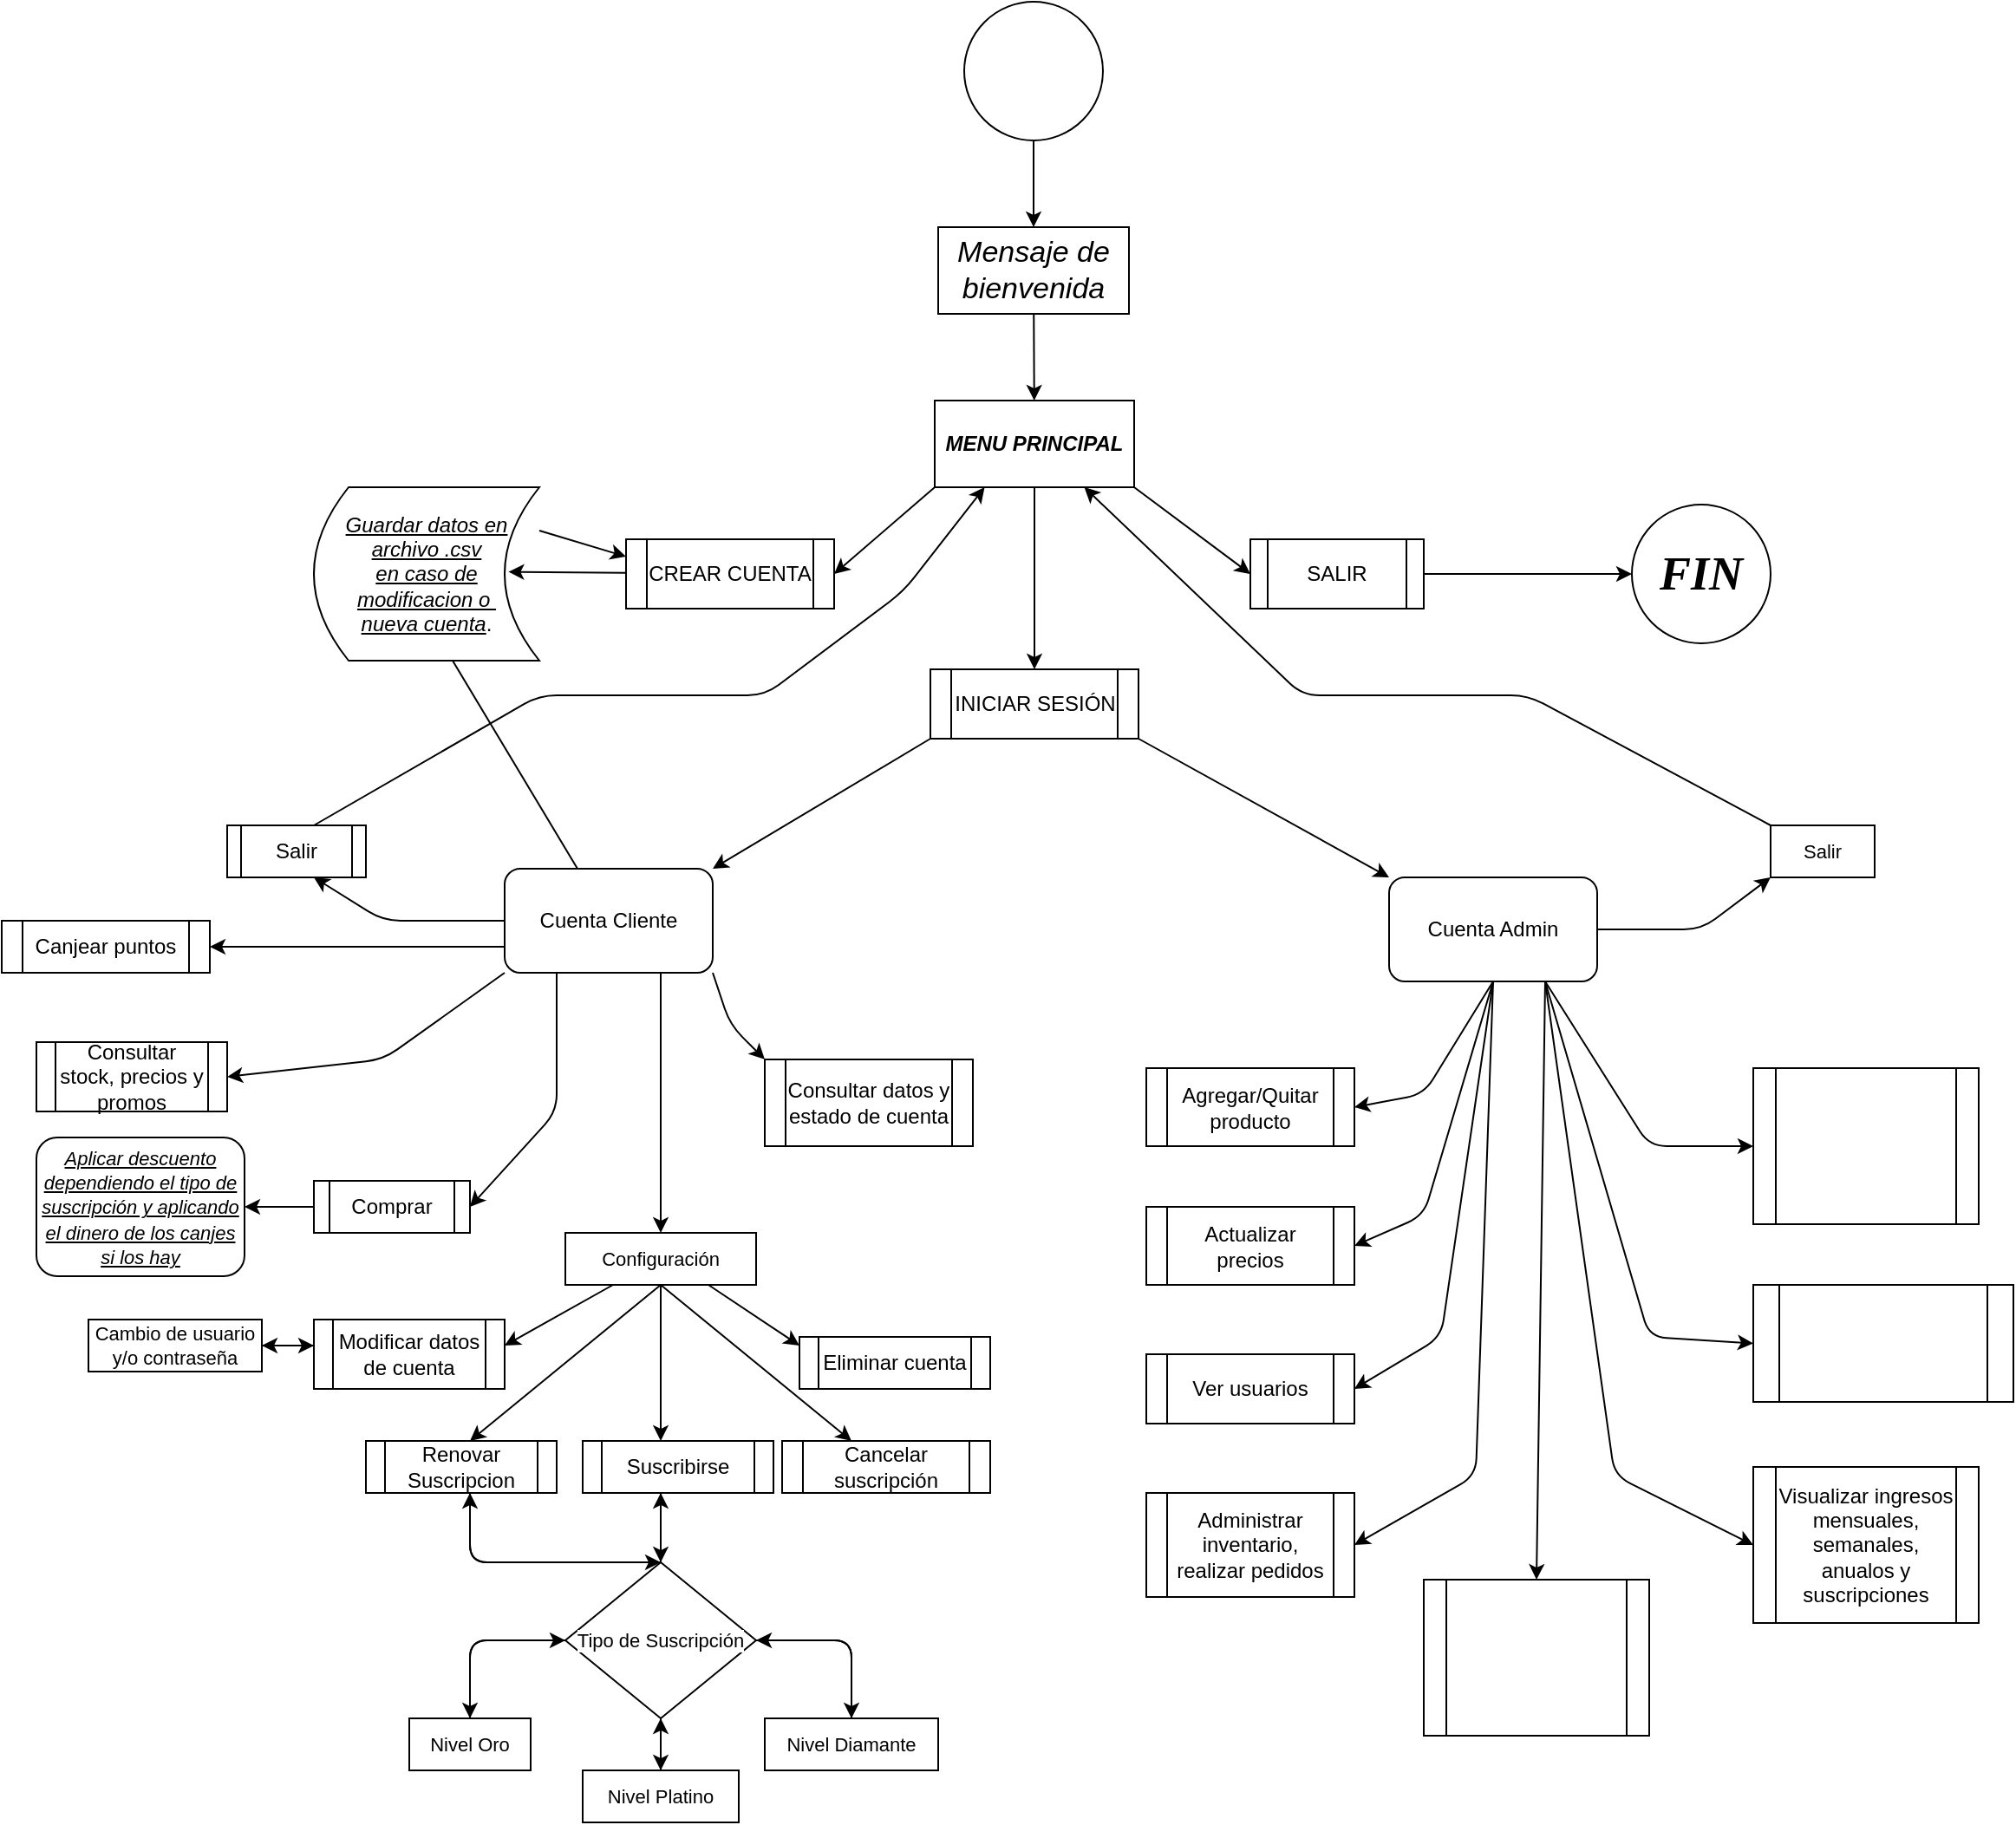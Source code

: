 <mxfile>
    <diagram id="Qs8rWXmbw6myIy3Pqrhe" name="Página-1">
        <mxGraphModel dx="3380" dy="1048" grid="1" gridSize="10" guides="1" tooltips="1" connect="1" arrows="1" fold="1" page="1" pageScale="1" pageWidth="850" pageHeight="1100" background="light-dark(#FFFFFF,#FFFFFF)" math="0" shadow="0">
            <root>
                <mxCell id="0"/>
                <mxCell id="1" parent="0"/>
                <mxCell id="110" value="" style="edgeStyle=none;html=1;strokeColor=light-dark(#000000,#000000);" parent="1" source="3" target="109" edge="1">
                    <mxGeometry relative="1" as="geometry"/>
                </mxCell>
                <mxCell id="3" value="&lt;font face=&quot;Times New Roman&quot; style=&quot;font-size: 21px; color: light-dark(rgb(255, 255, 255), rgb(255, 253, 253));&quot;&gt;&lt;b style=&quot;&quot;&gt;&lt;i style=&quot;&quot;&gt;INICIO&lt;/i&gt;&lt;/b&gt;&lt;/font&gt;" style="ellipse;whiteSpace=wrap;html=1;aspect=fixed;" parent="1" vertex="1">
                    <mxGeometry x="385" y="10" width="80" height="80" as="geometry"/>
                </mxCell>
                <mxCell id="115" value="" style="edgeStyle=none;html=1;strokeColor=light-dark(#000000,#000000);" parent="1" source="109" target="114" edge="1">
                    <mxGeometry relative="1" as="geometry"/>
                </mxCell>
                <mxCell id="109" value="&lt;i&gt;&lt;font style=&quot;font-size: 17px;&quot;&gt;Mensaje de bienvenida&lt;/font&gt;&lt;/i&gt;" style="rounded=0;whiteSpace=wrap;html=1;" parent="1" vertex="1">
                    <mxGeometry x="370" y="140" width="110" height="50" as="geometry"/>
                </mxCell>
                <mxCell id="118" value="" style="edgeStyle=none;html=1;strokeColor=light-dark(#000000,#000000);" parent="1" source="111" target="117" edge="1">
                    <mxGeometry relative="1" as="geometry"/>
                </mxCell>
                <mxCell id="111" value="SALIR" style="shape=process;whiteSpace=wrap;html=1;backgroundOutline=1;" parent="1" vertex="1">
                    <mxGeometry x="550" y="320" width="100" height="40" as="geometry"/>
                </mxCell>
                <mxCell id="131" style="edgeStyle=none;html=1;exitX=0;exitY=1;exitDx=0;exitDy=0;entryX=1;entryY=0;entryDx=0;entryDy=0;strokeColor=light-dark(#000000,#000000);" parent="1" source="112" target="14" edge="1">
                    <mxGeometry relative="1" as="geometry"/>
                </mxCell>
                <mxCell id="132" style="edgeStyle=none;html=1;exitX=1;exitY=1;exitDx=0;exitDy=0;entryX=0;entryY=0;entryDx=0;entryDy=0;strokeColor=light-dark(#000000,#000000);" parent="1" source="112" target="15" edge="1">
                    <mxGeometry relative="1" as="geometry"/>
                </mxCell>
                <mxCell id="112" value="INICIAR SESIÓN" style="shape=process;whiteSpace=wrap;html=1;backgroundOutline=1;" parent="1" vertex="1">
                    <mxGeometry x="365.5" y="395" width="120" height="40" as="geometry"/>
                </mxCell>
                <mxCell id="123" value="" style="edgeStyle=none;html=1;strokeColor=light-dark(#000000,#000000);entryX=0.863;entryY=0.488;entryDx=0;entryDy=0;entryPerimeter=0;" parent="1" source="113" target="148" edge="1">
                    <mxGeometry relative="1" as="geometry">
                        <mxPoint x="120" y="340" as="targetPoint"/>
                    </mxGeometry>
                </mxCell>
                <mxCell id="113" value="CREAR CUENTA" style="shape=process;whiteSpace=wrap;html=1;backgroundOutline=1;" parent="1" vertex="1">
                    <mxGeometry x="190" y="320" width="120" height="40" as="geometry"/>
                </mxCell>
                <mxCell id="124" style="edgeStyle=none;html=1;exitX=0;exitY=1;exitDx=0;exitDy=0;entryX=1;entryY=0.5;entryDx=0;entryDy=0;strokeColor=light-dark(#000000,#000000);" parent="1" source="114" target="113" edge="1">
                    <mxGeometry relative="1" as="geometry"/>
                </mxCell>
                <mxCell id="129" style="edgeStyle=none;html=1;exitX=1;exitY=1;exitDx=0;exitDy=0;entryX=0;entryY=0.5;entryDx=0;entryDy=0;strokeColor=light-dark(#000000,#000000);" parent="1" source="114" target="111" edge="1">
                    <mxGeometry relative="1" as="geometry"/>
                </mxCell>
                <mxCell id="130" style="edgeStyle=none;html=1;exitX=0.5;exitY=1;exitDx=0;exitDy=0;entryX=0.5;entryY=0;entryDx=0;entryDy=0;strokeColor=light-dark(#000000,#000000);" parent="1" source="114" target="112" edge="1">
                    <mxGeometry relative="1" as="geometry"/>
                </mxCell>
                <mxCell id="114" value="&lt;b&gt;&lt;i&gt;MENU PRINCIPAL&lt;/i&gt;&lt;/b&gt;" style="rounded=0;whiteSpace=wrap;html=1;" parent="1" vertex="1">
                    <mxGeometry x="368" y="240" width="115" height="50" as="geometry"/>
                </mxCell>
                <mxCell id="117" value="&lt;b&gt;&lt;i&gt;&lt;font face=&quot;Times New Roman&quot; style=&quot;font-size: 27px;&quot;&gt;FIN&lt;/font&gt;&lt;/i&gt;&lt;/b&gt;" style="ellipse;whiteSpace=wrap;html=1;" parent="1" vertex="1">
                    <mxGeometry x="770" y="300" width="80" height="80" as="geometry"/>
                </mxCell>
                <mxCell id="29" style="edgeStyle=none;shape=connector;rounded=1;html=1;exitX=0.75;exitY=1;exitDx=0;exitDy=0;entryX=0.5;entryY=0;entryDx=0;entryDy=0;strokeColor=light-dark(#000000,#000000);align=center;verticalAlign=middle;fontFamily=Helvetica;fontSize=11;fontColor=default;labelBackgroundColor=default;endArrow=classic;" parent="1" source="14" target="28" edge="1">
                    <mxGeometry relative="1" as="geometry"/>
                </mxCell>
                <mxCell id="107" value="" style="edgeStyle=none;html=1;" parent="1" source="14" edge="1">
                    <mxGeometry relative="1" as="geometry">
                        <mxPoint x="84.0" y="380" as="targetPoint"/>
                    </mxGeometry>
                </mxCell>
                <mxCell id="140" style="edgeStyle=none;html=1;exitX=0.25;exitY=1;exitDx=0;exitDy=0;entryX=1;entryY=0.5;entryDx=0;entryDy=0;strokeColor=light-dark(#000000,#000000);" parent="1" source="14" target="157" edge="1">
                    <mxGeometry relative="1" as="geometry">
                        <Array as="points">
                            <mxPoint x="150" y="650"/>
                        </Array>
                        <mxPoint x="95" y="705.0" as="targetPoint"/>
                    </mxGeometry>
                </mxCell>
                <mxCell id="141" style="edgeStyle=none;html=1;exitX=0;exitY=0.5;exitDx=0;exitDy=0;entryX=1;entryY=1;entryDx=0;entryDy=0;strokeColor=light-dark(#000000,#000000);" parent="1" source="14" edge="1">
                    <mxGeometry relative="1" as="geometry">
                        <Array as="points">
                            <mxPoint x="50" y="540"/>
                        </Array>
                        <mxPoint x="10" y="515.0" as="targetPoint"/>
                    </mxGeometry>
                </mxCell>
                <mxCell id="143" style="edgeStyle=none;html=1;exitX=0;exitY=0.75;exitDx=0;exitDy=0;entryX=1;entryY=0.5;entryDx=0;entryDy=0;strokeColor=light-dark(#000000,#000000);" parent="1" source="14" target="159" edge="1">
                    <mxGeometry relative="1" as="geometry">
                        <mxPoint x="-42.5" y="555.0" as="targetPoint"/>
                    </mxGeometry>
                </mxCell>
                <mxCell id="144" style="edgeStyle=none;html=1;exitX=0;exitY=1;exitDx=0;exitDy=0;entryX=1;entryY=0.5;entryDx=0;entryDy=0;strokeColor=light-dark(#000000,#000000);" parent="1" source="14" target="158" edge="1">
                    <mxGeometry relative="1" as="geometry">
                        <Array as="points">
                            <mxPoint x="50" y="620"/>
                        </Array>
                        <mxPoint x="-40" y="620.0" as="targetPoint"/>
                    </mxGeometry>
                </mxCell>
                <mxCell id="151" style="edgeStyle=none;html=1;exitX=1;exitY=1;exitDx=0;exitDy=0;entryX=0;entryY=0;entryDx=0;entryDy=0;strokeColor=light-dark(#000000,#000000);" parent="1" source="14" target="149" edge="1">
                    <mxGeometry relative="1" as="geometry">
                        <Array as="points">
                            <mxPoint x="250" y="600"/>
                        </Array>
                    </mxGeometry>
                </mxCell>
                <mxCell id="14" value="Cuenta Cliente" style="rounded=1;whiteSpace=wrap;html=1;container=0;" parent="1" vertex="1">
                    <mxGeometry x="120" y="510" width="120" height="60" as="geometry"/>
                </mxCell>
                <mxCell id="133" value="" style="edgeStyle=none;html=1;strokeColor=light-dark(#000000,#000000);" parent="1" target="87" edge="1">
                    <mxGeometry relative="1" as="geometry">
                        <mxPoint x="25" y="705.0" as="sourcePoint"/>
                    </mxGeometry>
                </mxCell>
                <mxCell id="135" style="edgeStyle=none;html=1;exitX=1;exitY=0;exitDx=0;exitDy=0;entryX=0.25;entryY=1;entryDx=0;entryDy=0;strokeColor=light-dark(#000000,#000000);" parent="1" target="114" edge="1">
                    <mxGeometry relative="1" as="geometry">
                        <Array as="points">
                            <mxPoint x="140" y="410"/>
                            <mxPoint x="270" y="410"/>
                            <mxPoint x="350" y="350"/>
                        </Array>
                        <mxPoint x="10" y="485.0" as="sourcePoint"/>
                    </mxGeometry>
                </mxCell>
                <mxCell id="87" value="&lt;i style=&quot;font-size: 11px;&quot;&gt;&lt;u&gt;Aplicar descuento dependiendo el tipo de suscripción y aplicando el dinero de los canjes si los hay&lt;/u&gt;&lt;/i&gt;" style="rounded=1;whiteSpace=wrap;html=1;" parent="1" vertex="1">
                    <mxGeometry x="-150" y="665" width="120" height="80" as="geometry"/>
                </mxCell>
                <mxCell id="146" style="edgeStyle=none;html=1;exitX=1;exitY=0.5;exitDx=0;exitDy=0;entryX=0;entryY=1;entryDx=0;entryDy=0;strokeColor=light-dark(#000000,#000000);" parent="1" source="15" target="136" edge="1">
                    <mxGeometry relative="1" as="geometry">
                        <Array as="points">
                            <mxPoint x="810" y="545"/>
                        </Array>
                    </mxGeometry>
                </mxCell>
                <mxCell id="171" style="edgeStyle=none;html=1;exitX=0.5;exitY=1;exitDx=0;exitDy=0;entryX=1;entryY=0.5;entryDx=0;entryDy=0;strokeColor=light-dark(#000000,#000000);" parent="1" source="15" target="165" edge="1">
                    <mxGeometry relative="1" as="geometry">
                        <Array as="points">
                            <mxPoint x="650" y="640"/>
                        </Array>
                    </mxGeometry>
                </mxCell>
                <mxCell id="172" style="edgeStyle=none;html=1;exitX=0.5;exitY=1;exitDx=0;exitDy=0;entryX=1;entryY=0.5;entryDx=0;entryDy=0;strokeColor=light-dark(#000000,#000000);" parent="1" source="15" target="164" edge="1">
                    <mxGeometry relative="1" as="geometry">
                        <Array as="points">
                            <mxPoint x="650" y="710"/>
                        </Array>
                    </mxGeometry>
                </mxCell>
                <mxCell id="173" style="edgeStyle=none;html=1;exitX=0.5;exitY=1;exitDx=0;exitDy=0;entryX=1;entryY=0.5;entryDx=0;entryDy=0;strokeColor=light-dark(#000000,#000000);" parent="1" source="15" target="161" edge="1">
                    <mxGeometry relative="1" as="geometry">
                        <Array as="points">
                            <mxPoint x="660" y="780"/>
                        </Array>
                    </mxGeometry>
                </mxCell>
                <mxCell id="174" style="edgeStyle=none;html=1;exitX=0.5;exitY=1;exitDx=0;exitDy=0;entryX=1;entryY=0.5;entryDx=0;entryDy=0;strokeColor=light-dark(#000000,#000000);" parent="1" source="15" target="163" edge="1">
                    <mxGeometry relative="1" as="geometry">
                        <Array as="points">
                            <mxPoint x="680" y="860"/>
                        </Array>
                    </mxGeometry>
                </mxCell>
                <mxCell id="176" style="edgeStyle=none;html=1;exitX=0.75;exitY=1;exitDx=0;exitDy=0;entryX=0;entryY=0.5;entryDx=0;entryDy=0;strokeColor=light-dark(#000000,#000000);" parent="1" source="15" target="166" edge="1">
                    <mxGeometry relative="1" as="geometry">
                        <Array as="points">
                            <mxPoint x="780" y="670"/>
                        </Array>
                    </mxGeometry>
                </mxCell>
                <mxCell id="177" style="edgeStyle=none;html=1;exitX=0.75;exitY=1;exitDx=0;exitDy=0;entryX=0;entryY=0.5;entryDx=0;entryDy=0;strokeColor=light-dark(#000000,#000000);" parent="1" source="15" target="167" edge="1">
                    <mxGeometry relative="1" as="geometry">
                        <Array as="points">
                            <mxPoint x="780" y="780"/>
                        </Array>
                    </mxGeometry>
                </mxCell>
                <mxCell id="178" style="edgeStyle=none;html=1;exitX=0.75;exitY=1;exitDx=0;exitDy=0;entryX=0;entryY=0.5;entryDx=0;entryDy=0;strokeColor=light-dark(#000000,#000000);" parent="1" source="15" target="162" edge="1">
                    <mxGeometry relative="1" as="geometry">
                        <Array as="points">
                            <mxPoint x="760" y="860"/>
                        </Array>
                    </mxGeometry>
                </mxCell>
                <mxCell id="179" style="edgeStyle=none;html=1;exitX=0.75;exitY=1;exitDx=0;exitDy=0;entryX=0.5;entryY=0;entryDx=0;entryDy=0;strokeColor=light-dark(#000000,#000000);" parent="1" source="15" target="168" edge="1">
                    <mxGeometry relative="1" as="geometry"/>
                </mxCell>
                <mxCell id="15" value="Cuenta Admin" style="rounded=1;whiteSpace=wrap;html=1;" parent="1" vertex="1">
                    <mxGeometry x="630" y="515" width="120" height="60" as="geometry"/>
                </mxCell>
                <mxCell id="76" style="edgeStyle=none;shape=connector;rounded=1;html=1;exitX=1;exitY=0.5;exitDx=0;exitDy=0;entryX=0;entryY=0.5;entryDx=0;entryDy=0;strokeColor=light-dark(#000000,#000000);align=center;verticalAlign=middle;fontFamily=Helvetica;fontSize=11;fontColor=default;labelBackgroundColor=default;endArrow=classic;" parent="1" source="46" edge="1">
                    <mxGeometry relative="1" as="geometry">
                        <mxPoint x="10" y="785.0" as="targetPoint"/>
                    </mxGeometry>
                </mxCell>
                <mxCell id="46" value="Cambio de usuario y/o contraseña" style="rounded=0;whiteSpace=wrap;html=1;fontFamily=Helvetica;fontSize=11;fontColor=default;labelBackgroundColor=default;" parent="1" vertex="1">
                    <mxGeometry x="-120" y="770" width="100" height="30" as="geometry"/>
                </mxCell>
                <mxCell id="47" style="edgeStyle=none;shape=connector;rounded=1;html=1;exitX=0;exitY=0.5;exitDx=0;exitDy=0;entryX=1;entryY=0.5;entryDx=0;entryDy=0;strokeColor=light-dark(#000000,#000000);align=center;verticalAlign=middle;fontFamily=Helvetica;fontSize=11;fontColor=default;labelBackgroundColor=default;endArrow=classic;" parent="1" target="46" edge="1">
                    <mxGeometry relative="1" as="geometry">
                        <mxPoint x="10" y="785.0" as="sourcePoint"/>
                    </mxGeometry>
                </mxCell>
                <mxCell id="137" style="edgeStyle=none;html=1;exitX=0;exitY=0;exitDx=0;exitDy=0;entryX=0.75;entryY=1;entryDx=0;entryDy=0;strokeColor=light-dark(#000000,#000000);" parent="1" source="136" target="114" edge="1">
                    <mxGeometry relative="1" as="geometry">
                        <Array as="points">
                            <mxPoint x="710" y="410"/>
                            <mxPoint x="580" y="410"/>
                        </Array>
                    </mxGeometry>
                </mxCell>
                <mxCell id="136" value="Salir" style="whiteSpace=wrap;html=1;fontFamily=Helvetica;fontSize=11;fontColor=default;labelBackgroundColor=default;container=0;" parent="1" vertex="1">
                    <mxGeometry x="850" y="485" width="60" height="30" as="geometry"/>
                </mxCell>
                <mxCell id="180" style="edgeStyle=none;html=1;exitX=1;exitY=0.25;exitDx=0;exitDy=0;entryX=0;entryY=0.25;entryDx=0;entryDy=0;strokeColor=light-dark(#000000,#000000);" parent="1" source="148" target="113" edge="1">
                    <mxGeometry relative="1" as="geometry"/>
                </mxCell>
                <mxCell id="148" value="&lt;i&gt;&lt;u&gt;Guardar datos en archivo .csv&lt;/u&gt;&lt;/i&gt;&lt;div&gt;&lt;i&gt;&lt;u&gt;en caso de modificacion o&amp;nbsp;&lt;/u&gt;&lt;/i&gt;&lt;/div&gt;&lt;div&gt;&lt;i&gt;&lt;u&gt;nueva cuenta&lt;/u&gt;&lt;/i&gt;.&lt;/div&gt;" style="shape=dataStorage;whiteSpace=wrap;html=1;fixedSize=1;" parent="1" vertex="1">
                    <mxGeometry x="10" y="290" width="130" height="100" as="geometry"/>
                </mxCell>
                <mxCell id="149" value="Consultar datos y estado de cuenta" style="shape=process;whiteSpace=wrap;html=1;backgroundOutline=1;" parent="1" vertex="1">
                    <mxGeometry x="270" y="620" width="120" height="50" as="geometry"/>
                </mxCell>
                <mxCell id="152" value="Modificar datos de cuenta" style="shape=process;whiteSpace=wrap;html=1;backgroundOutline=1;" parent="1" vertex="1">
                    <mxGeometry x="10" y="770" width="110" height="40" as="geometry"/>
                </mxCell>
                <mxCell id="59" value="" style="edgeStyle=none;shape=connector;rounded=1;html=1;strokeColor=light-dark(#000000,#000000);align=center;verticalAlign=middle;fontFamily=Helvetica;fontSize=11;fontColor=default;labelBackgroundColor=default;endArrow=classic;" parent="1" target="58" edge="1">
                    <mxGeometry relative="1" as="geometry">
                        <mxPoint x="210" y="870.0" as="sourcePoint"/>
                    </mxGeometry>
                </mxCell>
                <mxCell id="66" style="edgeStyle=none;shape=connector;rounded=1;html=1;exitX=0.5;exitY=1;exitDx=0;exitDy=0;entryX=0.5;entryY=0;entryDx=0;entryDy=0;strokeColor=light-dark(#000000,#000000);align=center;verticalAlign=middle;fontFamily=Helvetica;fontSize=11;fontColor=default;labelBackgroundColor=default;endArrow=classic;" parent="1" target="58" edge="1">
                    <mxGeometry relative="1" as="geometry">
                        <Array as="points">
                            <mxPoint x="100" y="910"/>
                        </Array>
                        <mxPoint x="100" y="870.0" as="sourcePoint"/>
                    </mxGeometry>
                </mxCell>
                <mxCell id="31" style="edgeStyle=none;shape=connector;rounded=1;html=1;exitX=0.5;exitY=1;exitDx=0;exitDy=0;entryX=0.5;entryY=0;entryDx=0;entryDy=0;strokeColor=light-dark(#000000,#000000);align=center;verticalAlign=middle;fontFamily=Helvetica;fontSize=11;fontColor=default;labelBackgroundColor=default;endArrow=classic;" parent="1" source="28" edge="1">
                    <mxGeometry relative="1" as="geometry">
                        <mxPoint x="100" y="840.0" as="targetPoint"/>
                    </mxGeometry>
                </mxCell>
                <mxCell id="51" style="edgeStyle=none;shape=connector;rounded=1;html=1;exitX=0.5;exitY=1;exitDx=0;exitDy=0;entryX=0.5;entryY=0;entryDx=0;entryDy=0;strokeColor=light-dark(#000000,#000000);align=center;verticalAlign=middle;fontFamily=Helvetica;fontSize=11;fontColor=default;labelBackgroundColor=default;endArrow=classic;" parent="1" source="28" edge="1">
                    <mxGeometry relative="1" as="geometry">
                        <mxPoint x="210" y="840.0" as="targetPoint"/>
                    </mxGeometry>
                </mxCell>
                <mxCell id="52" style="edgeStyle=none;shape=connector;rounded=1;html=1;exitX=0.5;exitY=1;exitDx=0;exitDy=0;entryX=0.5;entryY=0;entryDx=0;entryDy=0;strokeColor=light-dark(#000000,#000000);align=center;verticalAlign=middle;fontFamily=Helvetica;fontSize=11;fontColor=default;labelBackgroundColor=default;endArrow=classic;" parent="1" source="28" edge="1">
                    <mxGeometry relative="1" as="geometry">
                        <mxPoint x="320" y="840.0" as="targetPoint"/>
                    </mxGeometry>
                </mxCell>
                <mxCell id="53" style="edgeStyle=none;shape=connector;rounded=1;html=1;exitX=0.75;exitY=1;exitDx=0;exitDy=0;entryX=0;entryY=0.5;entryDx=0;entryDy=0;strokeColor=light-dark(#000000,#000000);align=center;verticalAlign=middle;fontFamily=Helvetica;fontSize=11;fontColor=default;labelBackgroundColor=default;endArrow=classic;" parent="1" source="28" edge="1">
                    <mxGeometry relative="1" as="geometry">
                        <mxPoint x="290" y="785.0" as="targetPoint"/>
                    </mxGeometry>
                </mxCell>
                <mxCell id="28" value="Configuración" style="rounded=0;whiteSpace=wrap;html=1;fontFamily=Helvetica;fontSize=11;fontColor=default;labelBackgroundColor=default;container=0;" parent="1" vertex="1">
                    <mxGeometry x="155" y="720" width="110" height="30" as="geometry"/>
                </mxCell>
                <mxCell id="30" style="edgeStyle=none;shape=connector;rounded=1;html=1;entryX=1;entryY=0.5;entryDx=0;entryDy=0;strokeColor=light-dark(#000000,#000000);align=center;verticalAlign=middle;fontFamily=Helvetica;fontSize=11;fontColor=default;labelBackgroundColor=default;endArrow=classic;exitX=0.25;exitY=1;exitDx=0;exitDy=0;" parent="1" source="28" edge="1">
                    <mxGeometry relative="1" as="geometry">
                        <mxPoint x="210" y="785" as="sourcePoint"/>
                        <mxPoint x="120" y="785.0" as="targetPoint"/>
                    </mxGeometry>
                </mxCell>
                <mxCell id="63" style="edgeStyle=none;shape=connector;rounded=1;html=1;exitX=0;exitY=0.5;exitDx=0;exitDy=0;entryX=0.5;entryY=0;entryDx=0;entryDy=0;strokeColor=light-dark(#000000,#000000);align=center;verticalAlign=middle;fontFamily=Helvetica;fontSize=11;fontColor=default;labelBackgroundColor=default;endArrow=classic;" parent="1" source="58" target="61" edge="1">
                    <mxGeometry relative="1" as="geometry">
                        <Array as="points">
                            <mxPoint x="100" y="955"/>
                        </Array>
                    </mxGeometry>
                </mxCell>
                <mxCell id="64" style="edgeStyle=none;shape=connector;rounded=1;html=1;exitX=1;exitY=0.5;exitDx=0;exitDy=0;entryX=0.5;entryY=0;entryDx=0;entryDy=0;strokeColor=light-dark(#000000,#000000);align=center;verticalAlign=middle;fontFamily=Helvetica;fontSize=11;fontColor=default;labelBackgroundColor=default;endArrow=classic;" parent="1" source="58" target="62" edge="1">
                    <mxGeometry relative="1" as="geometry">
                        <Array as="points">
                            <mxPoint x="320" y="955"/>
                        </Array>
                    </mxGeometry>
                </mxCell>
                <mxCell id="65" style="edgeStyle=none;shape=connector;rounded=1;html=1;exitX=0.5;exitY=1;exitDx=0;exitDy=0;entryX=0.5;entryY=0;entryDx=0;entryDy=0;strokeColor=light-dark(#000000,#000000);align=center;verticalAlign=middle;fontFamily=Helvetica;fontSize=11;fontColor=default;labelBackgroundColor=default;endArrow=classic;" parent="1" source="58" target="60" edge="1">
                    <mxGeometry relative="1" as="geometry"/>
                </mxCell>
                <mxCell id="72" style="edgeStyle=none;shape=connector;rounded=1;html=1;exitX=0.5;exitY=0;exitDx=0;exitDy=0;entryX=0.5;entryY=1;entryDx=0;entryDy=0;strokeColor=light-dark(#000000,#000000);align=center;verticalAlign=middle;fontFamily=Helvetica;fontSize=11;fontColor=default;labelBackgroundColor=default;endArrow=classic;" parent="1" source="58" edge="1">
                    <mxGeometry relative="1" as="geometry">
                        <mxPoint x="210" y="870.0" as="targetPoint"/>
                    </mxGeometry>
                </mxCell>
                <mxCell id="73" style="edgeStyle=none;shape=connector;rounded=1;html=1;exitX=0.5;exitY=0;exitDx=0;exitDy=0;strokeColor=light-dark(#000000,#000000);align=center;verticalAlign=middle;fontFamily=Helvetica;fontSize=11;fontColor=default;labelBackgroundColor=default;endArrow=classic;" parent="1" source="58" edge="1">
                    <mxGeometry relative="1" as="geometry">
                        <mxPoint x="100" y="870" as="targetPoint"/>
                        <Array as="points">
                            <mxPoint x="100" y="910"/>
                        </Array>
                    </mxGeometry>
                </mxCell>
                <mxCell id="58" value="Tipo de Suscripción" style="rhombus;whiteSpace=wrap;html=1;fontSize=11;labelBackgroundColor=default;" parent="1" vertex="1">
                    <mxGeometry x="155" y="910" width="110" height="90" as="geometry"/>
                </mxCell>
                <mxCell id="69" style="edgeStyle=none;shape=connector;rounded=1;html=1;exitX=0.5;exitY=0;exitDx=0;exitDy=0;entryX=0.5;entryY=1;entryDx=0;entryDy=0;strokeColor=light-dark(#000000,#000000);align=center;verticalAlign=middle;fontFamily=Helvetica;fontSize=11;fontColor=default;labelBackgroundColor=default;endArrow=classic;" parent="1" source="60" target="58" edge="1">
                    <mxGeometry relative="1" as="geometry"/>
                </mxCell>
                <mxCell id="60" value="Nivel Platino" style="rounded=0;whiteSpace=wrap;html=1;fontFamily=Helvetica;fontSize=11;fontColor=default;labelBackgroundColor=default;" parent="1" vertex="1">
                    <mxGeometry x="165" y="1030" width="90" height="30" as="geometry"/>
                </mxCell>
                <mxCell id="71" style="edgeStyle=none;shape=connector;rounded=1;html=1;exitX=0.5;exitY=0;exitDx=0;exitDy=0;entryX=0;entryY=0.5;entryDx=0;entryDy=0;strokeColor=light-dark(#000000,#000000);align=center;verticalAlign=middle;fontFamily=Helvetica;fontSize=11;fontColor=default;labelBackgroundColor=default;endArrow=classic;" parent="1" source="61" target="58" edge="1">
                    <mxGeometry relative="1" as="geometry">
                        <Array as="points">
                            <mxPoint x="100" y="955"/>
                        </Array>
                    </mxGeometry>
                </mxCell>
                <mxCell id="61" value="Nivel Oro" style="rounded=0;whiteSpace=wrap;html=1;fontFamily=Helvetica;fontSize=11;fontColor=default;labelBackgroundColor=default;" parent="1" vertex="1">
                    <mxGeometry x="65" y="1000" width="70" height="30" as="geometry"/>
                </mxCell>
                <mxCell id="70" style="edgeStyle=none;shape=connector;rounded=1;html=1;exitX=0.5;exitY=0;exitDx=0;exitDy=0;entryX=1;entryY=0.5;entryDx=0;entryDy=0;strokeColor=light-dark(#000000,#000000);align=center;verticalAlign=middle;fontFamily=Helvetica;fontSize=11;fontColor=default;labelBackgroundColor=default;endArrow=classic;" parent="1" source="62" target="58" edge="1">
                    <mxGeometry relative="1" as="geometry">
                        <Array as="points">
                            <mxPoint x="320" y="955"/>
                        </Array>
                    </mxGeometry>
                </mxCell>
                <mxCell id="62" value="Nivel Diamante" style="rounded=0;whiteSpace=wrap;html=1;fontFamily=Helvetica;fontSize=11;fontColor=default;labelBackgroundColor=default;" parent="1" vertex="1">
                    <mxGeometry x="270" y="1000" width="100" height="30" as="geometry"/>
                </mxCell>
                <mxCell id="153" value="Eliminar cuenta" style="shape=process;whiteSpace=wrap;html=1;backgroundOutline=1;" parent="1" vertex="1">
                    <mxGeometry x="290" y="780" width="110" height="30" as="geometry"/>
                </mxCell>
                <mxCell id="154" value="Cancelar suscripción" style="shape=process;whiteSpace=wrap;html=1;backgroundOutline=1;" parent="1" vertex="1">
                    <mxGeometry x="280" y="840" width="120" height="30" as="geometry"/>
                </mxCell>
                <mxCell id="155" value="Suscribirse" style="shape=process;whiteSpace=wrap;html=1;backgroundOutline=1;" parent="1" vertex="1">
                    <mxGeometry x="165" y="840" width="110" height="30" as="geometry"/>
                </mxCell>
                <mxCell id="156" value="Renovar Suscripcion" style="shape=process;whiteSpace=wrap;html=1;backgroundOutline=1;" parent="1" vertex="1">
                    <mxGeometry x="40" y="840" width="110" height="30" as="geometry"/>
                </mxCell>
                <mxCell id="157" value="Comprar" style="shape=process;whiteSpace=wrap;html=1;backgroundOutline=1;" parent="1" vertex="1">
                    <mxGeometry x="10" y="690" width="90" height="30" as="geometry"/>
                </mxCell>
                <mxCell id="158" value="Consultar stock, precios y promos" style="shape=process;whiteSpace=wrap;html=1;backgroundOutline=1;" parent="1" vertex="1">
                    <mxGeometry x="-150" y="610" width="110" height="40" as="geometry"/>
                </mxCell>
                <mxCell id="159" value="Canjear puntos" style="shape=process;whiteSpace=wrap;html=1;backgroundOutline=1;" parent="1" vertex="1">
                    <mxGeometry x="-170" y="540" width="120" height="30" as="geometry"/>
                </mxCell>
                <mxCell id="160" value="Salir" style="shape=process;whiteSpace=wrap;html=1;backgroundOutline=1;" parent="1" vertex="1">
                    <mxGeometry x="-40" y="485" width="80" height="30" as="geometry"/>
                </mxCell>
                <mxCell id="161" value="Ver usuarios" style="shape=process;whiteSpace=wrap;html=1;backgroundOutline=1;" parent="1" vertex="1">
                    <mxGeometry x="490" y="790" width="120" height="40" as="geometry"/>
                </mxCell>
                <mxCell id="162" value="Visualizar ingresos mensuales, semanales, anualos y suscripciones" style="shape=process;whiteSpace=wrap;html=1;backgroundOutline=1;" parent="1" vertex="1">
                    <mxGeometry x="840" y="855" width="130" height="90" as="geometry"/>
                </mxCell>
                <mxCell id="163" value="Administrar inventario, realizar pedidos" style="shape=process;whiteSpace=wrap;html=1;backgroundOutline=1;" parent="1" vertex="1">
                    <mxGeometry x="490" y="870" width="120" height="60" as="geometry"/>
                </mxCell>
                <mxCell id="164" value="Actualizar precios" style="shape=process;whiteSpace=wrap;html=1;backgroundOutline=1;" parent="1" vertex="1">
                    <mxGeometry x="490" y="705" width="120" height="45" as="geometry"/>
                </mxCell>
                <mxCell id="165" value="Agregar/Quitar&lt;div&gt;producto&lt;/div&gt;" style="shape=process;whiteSpace=wrap;html=1;backgroundOutline=1;" parent="1" vertex="1">
                    <mxGeometry x="490" y="625" width="120" height="45" as="geometry"/>
                </mxCell>
                <mxCell id="166" value="&lt;span&gt;&lt;font style=&quot;color: light-dark(rgb(255, 255, 255), rgb(255, 255, 255));&quot;&gt;Realizar descuento en productos, seleccionar pocentaje de descuento&lt;/font&gt;&lt;/span&gt;" style="shape=process;whiteSpace=wrap;html=1;backgroundOutline=1;" parent="1" vertex="1">
                    <mxGeometry x="840" y="625" width="130" height="90" as="geometry"/>
                </mxCell>
                <mxCell id="167" value="&lt;span&gt;&lt;font style=&quot;color: light-dark(rgb(255, 255, 255), rgb(255, 255, 255));&quot;&gt;Regalar puntos a usuarios con mas consumisiones por nivel&lt;/font&gt;&lt;/span&gt;" style="shape=process;whiteSpace=wrap;html=1;backgroundOutline=1;" parent="1" vertex="1">
                    <mxGeometry x="840" y="750" width="150" height="67.5" as="geometry"/>
                </mxCell>
                <mxCell id="168" value="&lt;font style=&quot;color: light-dark(rgb(255, 255, 255), rgb(255, 255, 255));&quot;&gt;Ver cantidad de usuarios en suscripción y cuales, consultar gastos de cada nivel&lt;/font&gt;" style="shape=process;whiteSpace=wrap;html=1;backgroundOutline=1;" parent="1" vertex="1">
                    <mxGeometry x="650" y="920" width="130" height="90" as="geometry"/>
                </mxCell>
            </root>
        </mxGraphModel>
    </diagram>
</mxfile>